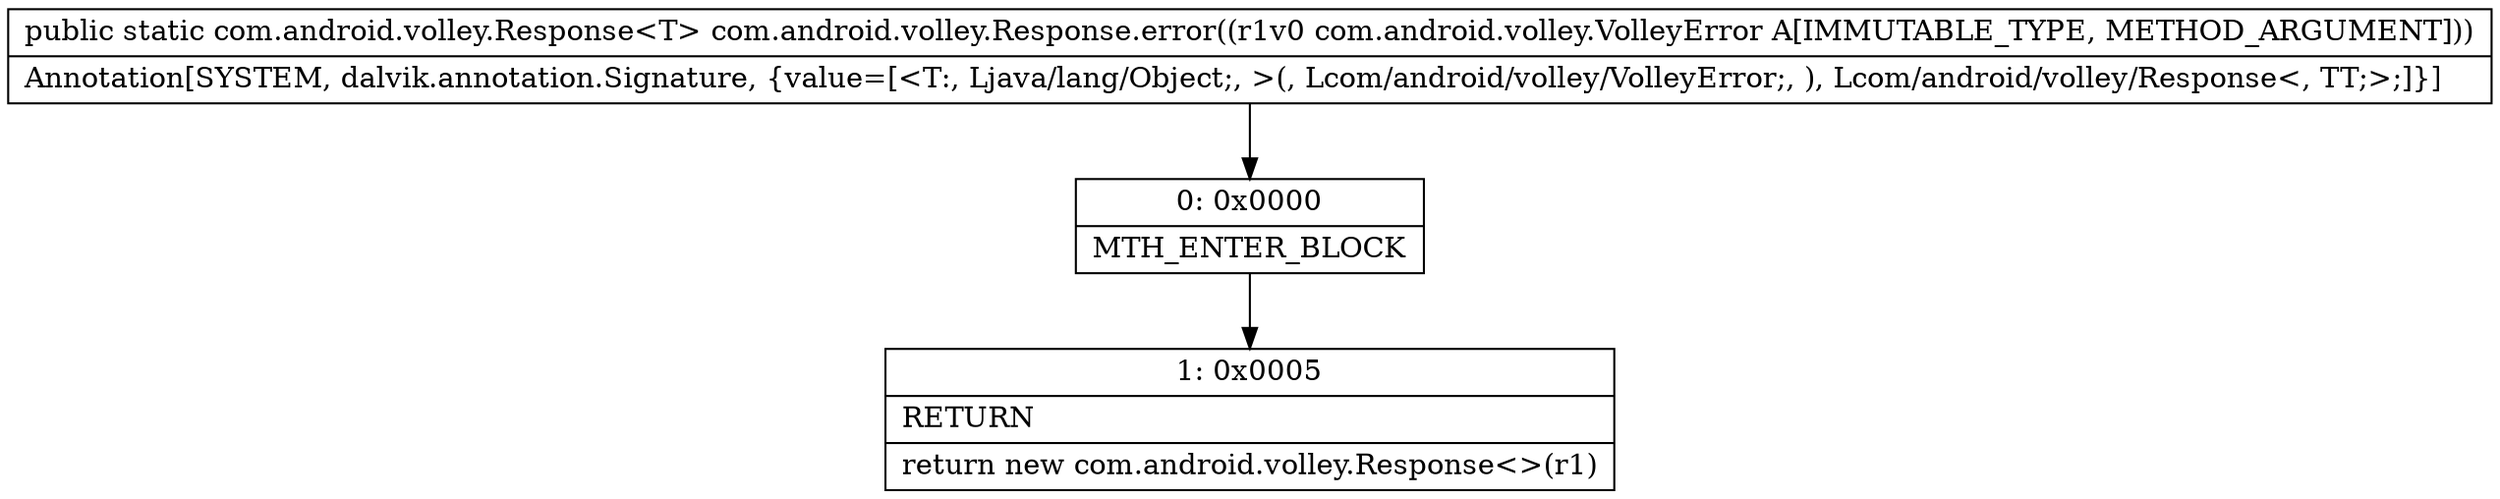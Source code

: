 digraph "CFG forcom.android.volley.Response.error(Lcom\/android\/volley\/VolleyError;)Lcom\/android\/volley\/Response;" {
Node_0 [shape=record,label="{0\:\ 0x0000|MTH_ENTER_BLOCK\l}"];
Node_1 [shape=record,label="{1\:\ 0x0005|RETURN\l|return new com.android.volley.Response\<\>(r1)\l}"];
MethodNode[shape=record,label="{public static com.android.volley.Response\<T\> com.android.volley.Response.error((r1v0 com.android.volley.VolleyError A[IMMUTABLE_TYPE, METHOD_ARGUMENT]))  | Annotation[SYSTEM, dalvik.annotation.Signature, \{value=[\<T:, Ljava\/lang\/Object;, \>(, Lcom\/android\/volley\/VolleyError;, ), Lcom\/android\/volley\/Response\<, TT;\>;]\}]\l}"];
MethodNode -> Node_0;
Node_0 -> Node_1;
}

